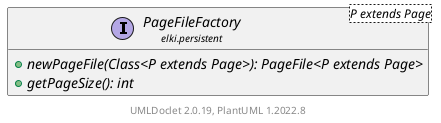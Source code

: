 @startuml
    remove .*\.(Instance|Par|Parameterizer|Factory)$
    set namespaceSeparator none
    hide empty fields
    hide empty methods

    interface "<size:14>PageFileFactory\n<size:10>elki.persistent" as elki.persistent.PageFileFactory<P extends Page> [[PageFileFactory.html]] {
        {abstract} +newPageFile(Class<P extends Page>): PageFile<P extends Page>
        {abstract} +getPageSize(): int
    }

    center footer UMLDoclet 2.0.19, PlantUML 1.2022.8
@enduml
